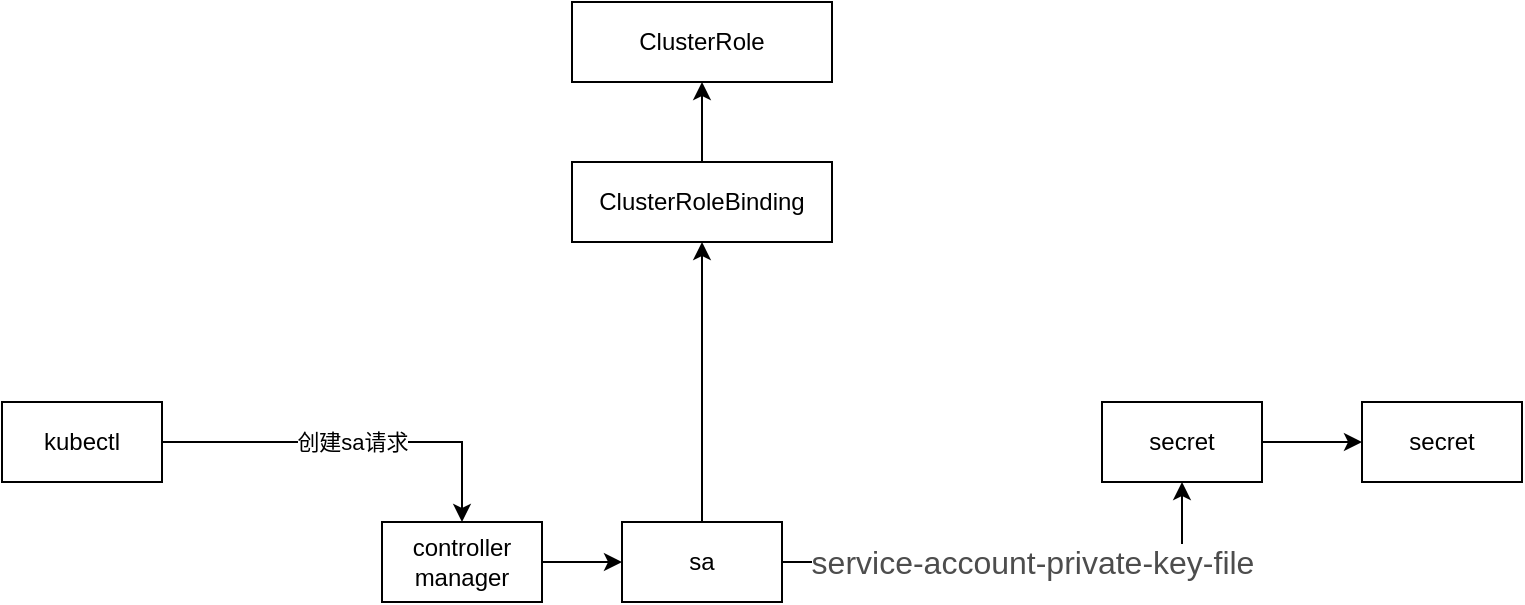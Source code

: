 <mxfile version="17.1.3" type="github">
  <diagram id="2BqYw4zQGSXjnolnG8M8" name="Page-1">
    <mxGraphModel dx="980" dy="1114" grid="1" gridSize="10" guides="1" tooltips="1" connect="1" arrows="1" fold="1" page="0" pageScale="1" pageWidth="827" pageHeight="1169" math="0" shadow="0">
      <root>
        <mxCell id="0" />
        <mxCell id="1" parent="0" />
        <mxCell id="JRCLz59xPzUI02gozjvl-3" value="创建sa请求" style="edgeStyle=orthogonalEdgeStyle;rounded=0;orthogonalLoop=1;jettySize=auto;html=1;exitX=1;exitY=0.5;exitDx=0;exitDy=0;" edge="1" parent="1" source="JRCLz59xPzUI02gozjvl-1" target="JRCLz59xPzUI02gozjvl-2">
          <mxGeometry relative="1" as="geometry" />
        </mxCell>
        <mxCell id="JRCLz59xPzUI02gozjvl-1" value="kubectl" style="rounded=0;whiteSpace=wrap;html=1;" vertex="1" parent="1">
          <mxGeometry y="160" width="80" height="40" as="geometry" />
        </mxCell>
        <mxCell id="JRCLz59xPzUI02gozjvl-5" value="&lt;span style=&quot;color: rgb(77 , 77 , 77) ; font-size: 16px ; font-style: normal ; font-weight: 400 ; letter-spacing: normal ; text-indent: 0px ; text-transform: none ; word-spacing: 0px ; background-color: rgb(255 , 255 , 255) ; display: inline ; float: none&quot;&gt;service-account-private-key-file&lt;/span&gt;" style="edgeStyle=orthogonalEdgeStyle;rounded=0;orthogonalLoop=1;jettySize=auto;html=1;exitX=1;exitY=0.5;exitDx=0;exitDy=0;" edge="1" parent="1" source="JRCLz59xPzUI02gozjvl-6" target="JRCLz59xPzUI02gozjvl-4">
          <mxGeometry x="0.04" relative="1" as="geometry">
            <mxPoint as="offset" />
          </mxGeometry>
        </mxCell>
        <mxCell id="JRCLz59xPzUI02gozjvl-8" style="edgeStyle=orthogonalEdgeStyle;rounded=0;orthogonalLoop=1;jettySize=auto;html=1;exitX=1;exitY=0.5;exitDx=0;exitDy=0;entryX=0;entryY=0.5;entryDx=0;entryDy=0;" edge="1" parent="1" source="JRCLz59xPzUI02gozjvl-2" target="JRCLz59xPzUI02gozjvl-6">
          <mxGeometry relative="1" as="geometry" />
        </mxCell>
        <mxCell id="JRCLz59xPzUI02gozjvl-2" value="controller manager" style="rounded=0;whiteSpace=wrap;html=1;" vertex="1" parent="1">
          <mxGeometry x="190" y="220" width="80" height="40" as="geometry" />
        </mxCell>
        <mxCell id="JRCLz59xPzUI02gozjvl-10" style="edgeStyle=orthogonalEdgeStyle;rounded=0;orthogonalLoop=1;jettySize=auto;html=1;exitX=1;exitY=0.5;exitDx=0;exitDy=0;entryX=0;entryY=0.5;entryDx=0;entryDy=0;" edge="1" parent="1" source="JRCLz59xPzUI02gozjvl-4" target="JRCLz59xPzUI02gozjvl-9">
          <mxGeometry relative="1" as="geometry" />
        </mxCell>
        <mxCell id="JRCLz59xPzUI02gozjvl-4" value="secret" style="rounded=0;whiteSpace=wrap;html=1;" vertex="1" parent="1">
          <mxGeometry x="550" y="160" width="80" height="40" as="geometry" />
        </mxCell>
        <mxCell id="JRCLz59xPzUI02gozjvl-11" style="edgeStyle=orthogonalEdgeStyle;rounded=0;orthogonalLoop=1;jettySize=auto;html=1;exitX=0.5;exitY=0;exitDx=0;exitDy=0;" edge="1" parent="1" source="JRCLz59xPzUI02gozjvl-6">
          <mxGeometry relative="1" as="geometry">
            <mxPoint x="350" y="80" as="targetPoint" />
          </mxGeometry>
        </mxCell>
        <mxCell id="JRCLz59xPzUI02gozjvl-6" value="sa" style="rounded=0;whiteSpace=wrap;html=1;" vertex="1" parent="1">
          <mxGeometry x="310" y="220" width="80" height="40" as="geometry" />
        </mxCell>
        <mxCell id="JRCLz59xPzUI02gozjvl-9" value="secret" style="rounded=0;whiteSpace=wrap;html=1;" vertex="1" parent="1">
          <mxGeometry x="680" y="160" width="80" height="40" as="geometry" />
        </mxCell>
        <mxCell id="JRCLz59xPzUI02gozjvl-14" style="edgeStyle=orthogonalEdgeStyle;rounded=0;orthogonalLoop=1;jettySize=auto;html=1;exitX=0.5;exitY=0;exitDx=0;exitDy=0;entryX=0.5;entryY=1;entryDx=0;entryDy=0;" edge="1" parent="1" source="JRCLz59xPzUI02gozjvl-12" target="JRCLz59xPzUI02gozjvl-13">
          <mxGeometry relative="1" as="geometry" />
        </mxCell>
        <mxCell id="JRCLz59xPzUI02gozjvl-12" value="ClusterRoleBinding" style="rounded=0;whiteSpace=wrap;html=1;" vertex="1" parent="1">
          <mxGeometry x="285" y="40" width="130" height="40" as="geometry" />
        </mxCell>
        <mxCell id="JRCLz59xPzUI02gozjvl-13" value="ClusterRole" style="rounded=0;whiteSpace=wrap;html=1;" vertex="1" parent="1">
          <mxGeometry x="285" y="-40" width="130" height="40" as="geometry" />
        </mxCell>
      </root>
    </mxGraphModel>
  </diagram>
</mxfile>
